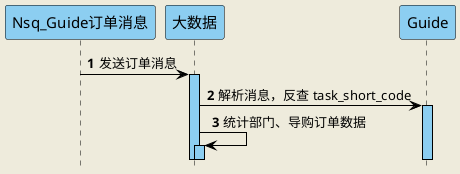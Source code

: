 @startuml
'https://plantuml.com/sequence-diagram
hide footbox
skinparam backgroundColor #EEEBDC
autoActivate on
autonumber

skinparam sequence {
ArrowColor black
ActorBorderColor black
LifeLineBorderColor black
LifeLineBackgroundColor #8CCEF1

ParticipantBorderColor black
ParticipantBackgroundColor #8CCEF1
'ParticipantFontName Impact
ParticipantFontSize 15
ParticipantFontColor black

ActorBackgroundColor #8CCEF1
ActorFontColor black
ActorFontSize 15
ActorFontName Aapex
}


Participant Nsq_Guide订单消息 as nsq
Participant 大数据 as dataCenter
Participant Guide as guide



nsq -> dataCenter : 发送订单消息

dataCenter -> guide : 解析消息，反查 task_short_code

dataCenter -> dataCenter : 统计部门、导购订单数据

@enduml